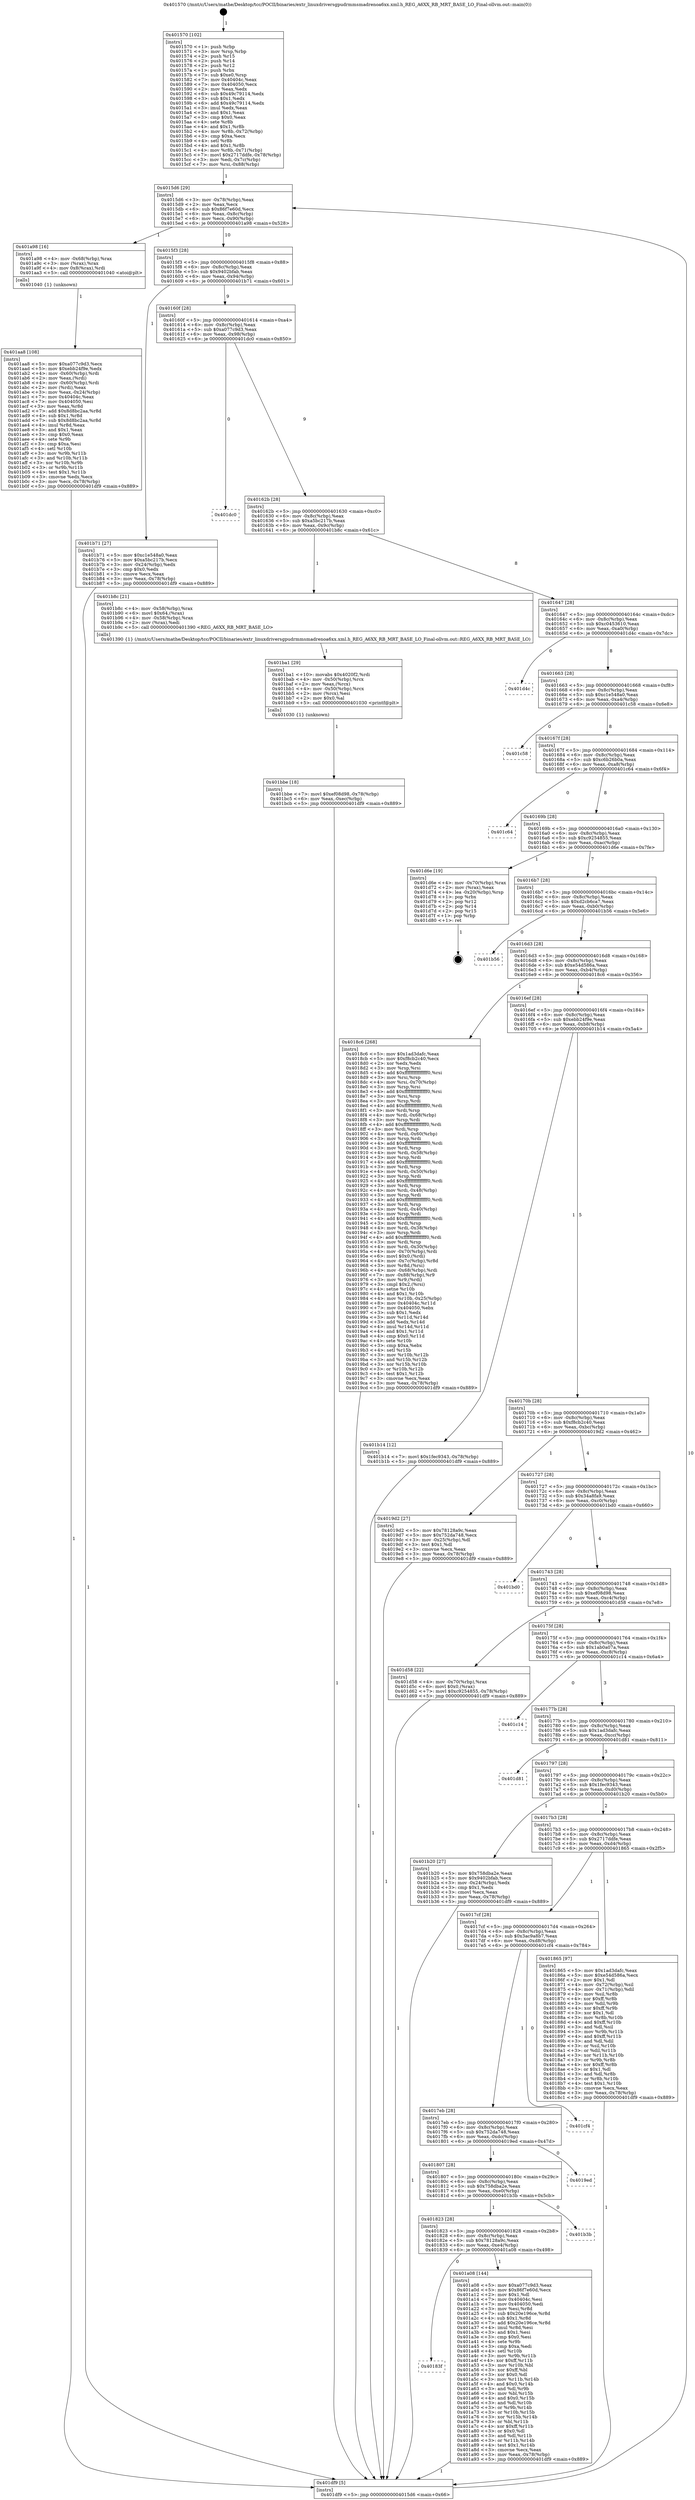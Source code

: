 digraph "0x401570" {
  label = "0x401570 (/mnt/c/Users/mathe/Desktop/tcc/POCII/binaries/extr_linuxdriversgpudrmmsmadrenoa6xx.xml.h_REG_A6XX_RB_MRT_BASE_LO_Final-ollvm.out::main(0))"
  labelloc = "t"
  node[shape=record]

  Entry [label="",width=0.3,height=0.3,shape=circle,fillcolor=black,style=filled]
  "0x4015d6" [label="{
     0x4015d6 [29]\l
     | [instrs]\l
     &nbsp;&nbsp;0x4015d6 \<+3\>: mov -0x78(%rbp),%eax\l
     &nbsp;&nbsp;0x4015d9 \<+2\>: mov %eax,%ecx\l
     &nbsp;&nbsp;0x4015db \<+6\>: sub $0x86f7e60d,%ecx\l
     &nbsp;&nbsp;0x4015e1 \<+6\>: mov %eax,-0x8c(%rbp)\l
     &nbsp;&nbsp;0x4015e7 \<+6\>: mov %ecx,-0x90(%rbp)\l
     &nbsp;&nbsp;0x4015ed \<+6\>: je 0000000000401a98 \<main+0x528\>\l
  }"]
  "0x401a98" [label="{
     0x401a98 [16]\l
     | [instrs]\l
     &nbsp;&nbsp;0x401a98 \<+4\>: mov -0x68(%rbp),%rax\l
     &nbsp;&nbsp;0x401a9c \<+3\>: mov (%rax),%rax\l
     &nbsp;&nbsp;0x401a9f \<+4\>: mov 0x8(%rax),%rdi\l
     &nbsp;&nbsp;0x401aa3 \<+5\>: call 0000000000401040 \<atoi@plt\>\l
     | [calls]\l
     &nbsp;&nbsp;0x401040 \{1\} (unknown)\l
  }"]
  "0x4015f3" [label="{
     0x4015f3 [28]\l
     | [instrs]\l
     &nbsp;&nbsp;0x4015f3 \<+5\>: jmp 00000000004015f8 \<main+0x88\>\l
     &nbsp;&nbsp;0x4015f8 \<+6\>: mov -0x8c(%rbp),%eax\l
     &nbsp;&nbsp;0x4015fe \<+5\>: sub $0x9402bfab,%eax\l
     &nbsp;&nbsp;0x401603 \<+6\>: mov %eax,-0x94(%rbp)\l
     &nbsp;&nbsp;0x401609 \<+6\>: je 0000000000401b71 \<main+0x601\>\l
  }"]
  Exit [label="",width=0.3,height=0.3,shape=circle,fillcolor=black,style=filled,peripheries=2]
  "0x401b71" [label="{
     0x401b71 [27]\l
     | [instrs]\l
     &nbsp;&nbsp;0x401b71 \<+5\>: mov $0xc1e548a0,%eax\l
     &nbsp;&nbsp;0x401b76 \<+5\>: mov $0xa5bc217b,%ecx\l
     &nbsp;&nbsp;0x401b7b \<+3\>: mov -0x24(%rbp),%edx\l
     &nbsp;&nbsp;0x401b7e \<+3\>: cmp $0x0,%edx\l
     &nbsp;&nbsp;0x401b81 \<+3\>: cmove %ecx,%eax\l
     &nbsp;&nbsp;0x401b84 \<+3\>: mov %eax,-0x78(%rbp)\l
     &nbsp;&nbsp;0x401b87 \<+5\>: jmp 0000000000401df9 \<main+0x889\>\l
  }"]
  "0x40160f" [label="{
     0x40160f [28]\l
     | [instrs]\l
     &nbsp;&nbsp;0x40160f \<+5\>: jmp 0000000000401614 \<main+0xa4\>\l
     &nbsp;&nbsp;0x401614 \<+6\>: mov -0x8c(%rbp),%eax\l
     &nbsp;&nbsp;0x40161a \<+5\>: sub $0xa077c9d3,%eax\l
     &nbsp;&nbsp;0x40161f \<+6\>: mov %eax,-0x98(%rbp)\l
     &nbsp;&nbsp;0x401625 \<+6\>: je 0000000000401dc0 \<main+0x850\>\l
  }"]
  "0x401bbe" [label="{
     0x401bbe [18]\l
     | [instrs]\l
     &nbsp;&nbsp;0x401bbe \<+7\>: movl $0xef08d98,-0x78(%rbp)\l
     &nbsp;&nbsp;0x401bc5 \<+6\>: mov %eax,-0xec(%rbp)\l
     &nbsp;&nbsp;0x401bcb \<+5\>: jmp 0000000000401df9 \<main+0x889\>\l
  }"]
  "0x401dc0" [label="{
     0x401dc0\l
  }", style=dashed]
  "0x40162b" [label="{
     0x40162b [28]\l
     | [instrs]\l
     &nbsp;&nbsp;0x40162b \<+5\>: jmp 0000000000401630 \<main+0xc0\>\l
     &nbsp;&nbsp;0x401630 \<+6\>: mov -0x8c(%rbp),%eax\l
     &nbsp;&nbsp;0x401636 \<+5\>: sub $0xa5bc217b,%eax\l
     &nbsp;&nbsp;0x40163b \<+6\>: mov %eax,-0x9c(%rbp)\l
     &nbsp;&nbsp;0x401641 \<+6\>: je 0000000000401b8c \<main+0x61c\>\l
  }"]
  "0x401ba1" [label="{
     0x401ba1 [29]\l
     | [instrs]\l
     &nbsp;&nbsp;0x401ba1 \<+10\>: movabs $0x4020f2,%rdi\l
     &nbsp;&nbsp;0x401bab \<+4\>: mov -0x50(%rbp),%rcx\l
     &nbsp;&nbsp;0x401baf \<+2\>: mov %eax,(%rcx)\l
     &nbsp;&nbsp;0x401bb1 \<+4\>: mov -0x50(%rbp),%rcx\l
     &nbsp;&nbsp;0x401bb5 \<+2\>: mov (%rcx),%esi\l
     &nbsp;&nbsp;0x401bb7 \<+2\>: mov $0x0,%al\l
     &nbsp;&nbsp;0x401bb9 \<+5\>: call 0000000000401030 \<printf@plt\>\l
     | [calls]\l
     &nbsp;&nbsp;0x401030 \{1\} (unknown)\l
  }"]
  "0x401b8c" [label="{
     0x401b8c [21]\l
     | [instrs]\l
     &nbsp;&nbsp;0x401b8c \<+4\>: mov -0x58(%rbp),%rax\l
     &nbsp;&nbsp;0x401b90 \<+6\>: movl $0x64,(%rax)\l
     &nbsp;&nbsp;0x401b96 \<+4\>: mov -0x58(%rbp),%rax\l
     &nbsp;&nbsp;0x401b9a \<+2\>: mov (%rax),%edi\l
     &nbsp;&nbsp;0x401b9c \<+5\>: call 0000000000401390 \<REG_A6XX_RB_MRT_BASE_LO\>\l
     | [calls]\l
     &nbsp;&nbsp;0x401390 \{1\} (/mnt/c/Users/mathe/Desktop/tcc/POCII/binaries/extr_linuxdriversgpudrmmsmadrenoa6xx.xml.h_REG_A6XX_RB_MRT_BASE_LO_Final-ollvm.out::REG_A6XX_RB_MRT_BASE_LO)\l
  }"]
  "0x401647" [label="{
     0x401647 [28]\l
     | [instrs]\l
     &nbsp;&nbsp;0x401647 \<+5\>: jmp 000000000040164c \<main+0xdc\>\l
     &nbsp;&nbsp;0x40164c \<+6\>: mov -0x8c(%rbp),%eax\l
     &nbsp;&nbsp;0x401652 \<+5\>: sub $0xc0453610,%eax\l
     &nbsp;&nbsp;0x401657 \<+6\>: mov %eax,-0xa0(%rbp)\l
     &nbsp;&nbsp;0x40165d \<+6\>: je 0000000000401d4c \<main+0x7dc\>\l
  }"]
  "0x401aa8" [label="{
     0x401aa8 [108]\l
     | [instrs]\l
     &nbsp;&nbsp;0x401aa8 \<+5\>: mov $0xa077c9d3,%ecx\l
     &nbsp;&nbsp;0x401aad \<+5\>: mov $0xebb24f9e,%edx\l
     &nbsp;&nbsp;0x401ab2 \<+4\>: mov -0x60(%rbp),%rdi\l
     &nbsp;&nbsp;0x401ab6 \<+2\>: mov %eax,(%rdi)\l
     &nbsp;&nbsp;0x401ab8 \<+4\>: mov -0x60(%rbp),%rdi\l
     &nbsp;&nbsp;0x401abc \<+2\>: mov (%rdi),%eax\l
     &nbsp;&nbsp;0x401abe \<+3\>: mov %eax,-0x24(%rbp)\l
     &nbsp;&nbsp;0x401ac1 \<+7\>: mov 0x40404c,%eax\l
     &nbsp;&nbsp;0x401ac8 \<+7\>: mov 0x404050,%esi\l
     &nbsp;&nbsp;0x401acf \<+3\>: mov %eax,%r8d\l
     &nbsp;&nbsp;0x401ad2 \<+7\>: add $0x8d8bc2aa,%r8d\l
     &nbsp;&nbsp;0x401ad9 \<+4\>: sub $0x1,%r8d\l
     &nbsp;&nbsp;0x401add \<+7\>: sub $0x8d8bc2aa,%r8d\l
     &nbsp;&nbsp;0x401ae4 \<+4\>: imul %r8d,%eax\l
     &nbsp;&nbsp;0x401ae8 \<+3\>: and $0x1,%eax\l
     &nbsp;&nbsp;0x401aeb \<+3\>: cmp $0x0,%eax\l
     &nbsp;&nbsp;0x401aee \<+4\>: sete %r9b\l
     &nbsp;&nbsp;0x401af2 \<+3\>: cmp $0xa,%esi\l
     &nbsp;&nbsp;0x401af5 \<+4\>: setl %r10b\l
     &nbsp;&nbsp;0x401af9 \<+3\>: mov %r9b,%r11b\l
     &nbsp;&nbsp;0x401afc \<+3\>: and %r10b,%r11b\l
     &nbsp;&nbsp;0x401aff \<+3\>: xor %r10b,%r9b\l
     &nbsp;&nbsp;0x401b02 \<+3\>: or %r9b,%r11b\l
     &nbsp;&nbsp;0x401b05 \<+4\>: test $0x1,%r11b\l
     &nbsp;&nbsp;0x401b09 \<+3\>: cmovne %edx,%ecx\l
     &nbsp;&nbsp;0x401b0c \<+3\>: mov %ecx,-0x78(%rbp)\l
     &nbsp;&nbsp;0x401b0f \<+5\>: jmp 0000000000401df9 \<main+0x889\>\l
  }"]
  "0x401d4c" [label="{
     0x401d4c\l
  }", style=dashed]
  "0x401663" [label="{
     0x401663 [28]\l
     | [instrs]\l
     &nbsp;&nbsp;0x401663 \<+5\>: jmp 0000000000401668 \<main+0xf8\>\l
     &nbsp;&nbsp;0x401668 \<+6\>: mov -0x8c(%rbp),%eax\l
     &nbsp;&nbsp;0x40166e \<+5\>: sub $0xc1e548a0,%eax\l
     &nbsp;&nbsp;0x401673 \<+6\>: mov %eax,-0xa4(%rbp)\l
     &nbsp;&nbsp;0x401679 \<+6\>: je 0000000000401c58 \<main+0x6e8\>\l
  }"]
  "0x40183f" [label="{
     0x40183f\l
  }", style=dashed]
  "0x401c58" [label="{
     0x401c58\l
  }", style=dashed]
  "0x40167f" [label="{
     0x40167f [28]\l
     | [instrs]\l
     &nbsp;&nbsp;0x40167f \<+5\>: jmp 0000000000401684 \<main+0x114\>\l
     &nbsp;&nbsp;0x401684 \<+6\>: mov -0x8c(%rbp),%eax\l
     &nbsp;&nbsp;0x40168a \<+5\>: sub $0xc6b26b0a,%eax\l
     &nbsp;&nbsp;0x40168f \<+6\>: mov %eax,-0xa8(%rbp)\l
     &nbsp;&nbsp;0x401695 \<+6\>: je 0000000000401c64 \<main+0x6f4\>\l
  }"]
  "0x401a08" [label="{
     0x401a08 [144]\l
     | [instrs]\l
     &nbsp;&nbsp;0x401a08 \<+5\>: mov $0xa077c9d3,%eax\l
     &nbsp;&nbsp;0x401a0d \<+5\>: mov $0x86f7e60d,%ecx\l
     &nbsp;&nbsp;0x401a12 \<+2\>: mov $0x1,%dl\l
     &nbsp;&nbsp;0x401a14 \<+7\>: mov 0x40404c,%esi\l
     &nbsp;&nbsp;0x401a1b \<+7\>: mov 0x404050,%edi\l
     &nbsp;&nbsp;0x401a22 \<+3\>: mov %esi,%r8d\l
     &nbsp;&nbsp;0x401a25 \<+7\>: sub $0x20e196ce,%r8d\l
     &nbsp;&nbsp;0x401a2c \<+4\>: sub $0x1,%r8d\l
     &nbsp;&nbsp;0x401a30 \<+7\>: add $0x20e196ce,%r8d\l
     &nbsp;&nbsp;0x401a37 \<+4\>: imul %r8d,%esi\l
     &nbsp;&nbsp;0x401a3b \<+3\>: and $0x1,%esi\l
     &nbsp;&nbsp;0x401a3e \<+3\>: cmp $0x0,%esi\l
     &nbsp;&nbsp;0x401a41 \<+4\>: sete %r9b\l
     &nbsp;&nbsp;0x401a45 \<+3\>: cmp $0xa,%edi\l
     &nbsp;&nbsp;0x401a48 \<+4\>: setl %r10b\l
     &nbsp;&nbsp;0x401a4c \<+3\>: mov %r9b,%r11b\l
     &nbsp;&nbsp;0x401a4f \<+4\>: xor $0xff,%r11b\l
     &nbsp;&nbsp;0x401a53 \<+3\>: mov %r10b,%bl\l
     &nbsp;&nbsp;0x401a56 \<+3\>: xor $0xff,%bl\l
     &nbsp;&nbsp;0x401a59 \<+3\>: xor $0x0,%dl\l
     &nbsp;&nbsp;0x401a5c \<+3\>: mov %r11b,%r14b\l
     &nbsp;&nbsp;0x401a5f \<+4\>: and $0x0,%r14b\l
     &nbsp;&nbsp;0x401a63 \<+3\>: and %dl,%r9b\l
     &nbsp;&nbsp;0x401a66 \<+3\>: mov %bl,%r15b\l
     &nbsp;&nbsp;0x401a69 \<+4\>: and $0x0,%r15b\l
     &nbsp;&nbsp;0x401a6d \<+3\>: and %dl,%r10b\l
     &nbsp;&nbsp;0x401a70 \<+3\>: or %r9b,%r14b\l
     &nbsp;&nbsp;0x401a73 \<+3\>: or %r10b,%r15b\l
     &nbsp;&nbsp;0x401a76 \<+3\>: xor %r15b,%r14b\l
     &nbsp;&nbsp;0x401a79 \<+3\>: or %bl,%r11b\l
     &nbsp;&nbsp;0x401a7c \<+4\>: xor $0xff,%r11b\l
     &nbsp;&nbsp;0x401a80 \<+3\>: or $0x0,%dl\l
     &nbsp;&nbsp;0x401a83 \<+3\>: and %dl,%r11b\l
     &nbsp;&nbsp;0x401a86 \<+3\>: or %r11b,%r14b\l
     &nbsp;&nbsp;0x401a89 \<+4\>: test $0x1,%r14b\l
     &nbsp;&nbsp;0x401a8d \<+3\>: cmovne %ecx,%eax\l
     &nbsp;&nbsp;0x401a90 \<+3\>: mov %eax,-0x78(%rbp)\l
     &nbsp;&nbsp;0x401a93 \<+5\>: jmp 0000000000401df9 \<main+0x889\>\l
  }"]
  "0x401c64" [label="{
     0x401c64\l
  }", style=dashed]
  "0x40169b" [label="{
     0x40169b [28]\l
     | [instrs]\l
     &nbsp;&nbsp;0x40169b \<+5\>: jmp 00000000004016a0 \<main+0x130\>\l
     &nbsp;&nbsp;0x4016a0 \<+6\>: mov -0x8c(%rbp),%eax\l
     &nbsp;&nbsp;0x4016a6 \<+5\>: sub $0xc9254855,%eax\l
     &nbsp;&nbsp;0x4016ab \<+6\>: mov %eax,-0xac(%rbp)\l
     &nbsp;&nbsp;0x4016b1 \<+6\>: je 0000000000401d6e \<main+0x7fe\>\l
  }"]
  "0x401823" [label="{
     0x401823 [28]\l
     | [instrs]\l
     &nbsp;&nbsp;0x401823 \<+5\>: jmp 0000000000401828 \<main+0x2b8\>\l
     &nbsp;&nbsp;0x401828 \<+6\>: mov -0x8c(%rbp),%eax\l
     &nbsp;&nbsp;0x40182e \<+5\>: sub $0x78128a9c,%eax\l
     &nbsp;&nbsp;0x401833 \<+6\>: mov %eax,-0xe4(%rbp)\l
     &nbsp;&nbsp;0x401839 \<+6\>: je 0000000000401a08 \<main+0x498\>\l
  }"]
  "0x401d6e" [label="{
     0x401d6e [19]\l
     | [instrs]\l
     &nbsp;&nbsp;0x401d6e \<+4\>: mov -0x70(%rbp),%rax\l
     &nbsp;&nbsp;0x401d72 \<+2\>: mov (%rax),%eax\l
     &nbsp;&nbsp;0x401d74 \<+4\>: lea -0x20(%rbp),%rsp\l
     &nbsp;&nbsp;0x401d78 \<+1\>: pop %rbx\l
     &nbsp;&nbsp;0x401d79 \<+2\>: pop %r12\l
     &nbsp;&nbsp;0x401d7b \<+2\>: pop %r14\l
     &nbsp;&nbsp;0x401d7d \<+2\>: pop %r15\l
     &nbsp;&nbsp;0x401d7f \<+1\>: pop %rbp\l
     &nbsp;&nbsp;0x401d80 \<+1\>: ret\l
  }"]
  "0x4016b7" [label="{
     0x4016b7 [28]\l
     | [instrs]\l
     &nbsp;&nbsp;0x4016b7 \<+5\>: jmp 00000000004016bc \<main+0x14c\>\l
     &nbsp;&nbsp;0x4016bc \<+6\>: mov -0x8c(%rbp),%eax\l
     &nbsp;&nbsp;0x4016c2 \<+5\>: sub $0xd2cb6ca7,%eax\l
     &nbsp;&nbsp;0x4016c7 \<+6\>: mov %eax,-0xb0(%rbp)\l
     &nbsp;&nbsp;0x4016cd \<+6\>: je 0000000000401b56 \<main+0x5e6\>\l
  }"]
  "0x401b3b" [label="{
     0x401b3b\l
  }", style=dashed]
  "0x401b56" [label="{
     0x401b56\l
  }", style=dashed]
  "0x4016d3" [label="{
     0x4016d3 [28]\l
     | [instrs]\l
     &nbsp;&nbsp;0x4016d3 \<+5\>: jmp 00000000004016d8 \<main+0x168\>\l
     &nbsp;&nbsp;0x4016d8 \<+6\>: mov -0x8c(%rbp),%eax\l
     &nbsp;&nbsp;0x4016de \<+5\>: sub $0xe54d586a,%eax\l
     &nbsp;&nbsp;0x4016e3 \<+6\>: mov %eax,-0xb4(%rbp)\l
     &nbsp;&nbsp;0x4016e9 \<+6\>: je 00000000004018c6 \<main+0x356\>\l
  }"]
  "0x401807" [label="{
     0x401807 [28]\l
     | [instrs]\l
     &nbsp;&nbsp;0x401807 \<+5\>: jmp 000000000040180c \<main+0x29c\>\l
     &nbsp;&nbsp;0x40180c \<+6\>: mov -0x8c(%rbp),%eax\l
     &nbsp;&nbsp;0x401812 \<+5\>: sub $0x758dba2e,%eax\l
     &nbsp;&nbsp;0x401817 \<+6\>: mov %eax,-0xe0(%rbp)\l
     &nbsp;&nbsp;0x40181d \<+6\>: je 0000000000401b3b \<main+0x5cb\>\l
  }"]
  "0x4018c6" [label="{
     0x4018c6 [268]\l
     | [instrs]\l
     &nbsp;&nbsp;0x4018c6 \<+5\>: mov $0x1ad3dafc,%eax\l
     &nbsp;&nbsp;0x4018cb \<+5\>: mov $0xf8cb2c40,%ecx\l
     &nbsp;&nbsp;0x4018d0 \<+2\>: xor %edx,%edx\l
     &nbsp;&nbsp;0x4018d2 \<+3\>: mov %rsp,%rsi\l
     &nbsp;&nbsp;0x4018d5 \<+4\>: add $0xfffffffffffffff0,%rsi\l
     &nbsp;&nbsp;0x4018d9 \<+3\>: mov %rsi,%rsp\l
     &nbsp;&nbsp;0x4018dc \<+4\>: mov %rsi,-0x70(%rbp)\l
     &nbsp;&nbsp;0x4018e0 \<+3\>: mov %rsp,%rsi\l
     &nbsp;&nbsp;0x4018e3 \<+4\>: add $0xfffffffffffffff0,%rsi\l
     &nbsp;&nbsp;0x4018e7 \<+3\>: mov %rsi,%rsp\l
     &nbsp;&nbsp;0x4018ea \<+3\>: mov %rsp,%rdi\l
     &nbsp;&nbsp;0x4018ed \<+4\>: add $0xfffffffffffffff0,%rdi\l
     &nbsp;&nbsp;0x4018f1 \<+3\>: mov %rdi,%rsp\l
     &nbsp;&nbsp;0x4018f4 \<+4\>: mov %rdi,-0x68(%rbp)\l
     &nbsp;&nbsp;0x4018f8 \<+3\>: mov %rsp,%rdi\l
     &nbsp;&nbsp;0x4018fb \<+4\>: add $0xfffffffffffffff0,%rdi\l
     &nbsp;&nbsp;0x4018ff \<+3\>: mov %rdi,%rsp\l
     &nbsp;&nbsp;0x401902 \<+4\>: mov %rdi,-0x60(%rbp)\l
     &nbsp;&nbsp;0x401906 \<+3\>: mov %rsp,%rdi\l
     &nbsp;&nbsp;0x401909 \<+4\>: add $0xfffffffffffffff0,%rdi\l
     &nbsp;&nbsp;0x40190d \<+3\>: mov %rdi,%rsp\l
     &nbsp;&nbsp;0x401910 \<+4\>: mov %rdi,-0x58(%rbp)\l
     &nbsp;&nbsp;0x401914 \<+3\>: mov %rsp,%rdi\l
     &nbsp;&nbsp;0x401917 \<+4\>: add $0xfffffffffffffff0,%rdi\l
     &nbsp;&nbsp;0x40191b \<+3\>: mov %rdi,%rsp\l
     &nbsp;&nbsp;0x40191e \<+4\>: mov %rdi,-0x50(%rbp)\l
     &nbsp;&nbsp;0x401922 \<+3\>: mov %rsp,%rdi\l
     &nbsp;&nbsp;0x401925 \<+4\>: add $0xfffffffffffffff0,%rdi\l
     &nbsp;&nbsp;0x401929 \<+3\>: mov %rdi,%rsp\l
     &nbsp;&nbsp;0x40192c \<+4\>: mov %rdi,-0x48(%rbp)\l
     &nbsp;&nbsp;0x401930 \<+3\>: mov %rsp,%rdi\l
     &nbsp;&nbsp;0x401933 \<+4\>: add $0xfffffffffffffff0,%rdi\l
     &nbsp;&nbsp;0x401937 \<+3\>: mov %rdi,%rsp\l
     &nbsp;&nbsp;0x40193a \<+4\>: mov %rdi,-0x40(%rbp)\l
     &nbsp;&nbsp;0x40193e \<+3\>: mov %rsp,%rdi\l
     &nbsp;&nbsp;0x401941 \<+4\>: add $0xfffffffffffffff0,%rdi\l
     &nbsp;&nbsp;0x401945 \<+3\>: mov %rdi,%rsp\l
     &nbsp;&nbsp;0x401948 \<+4\>: mov %rdi,-0x38(%rbp)\l
     &nbsp;&nbsp;0x40194c \<+3\>: mov %rsp,%rdi\l
     &nbsp;&nbsp;0x40194f \<+4\>: add $0xfffffffffffffff0,%rdi\l
     &nbsp;&nbsp;0x401953 \<+3\>: mov %rdi,%rsp\l
     &nbsp;&nbsp;0x401956 \<+4\>: mov %rdi,-0x30(%rbp)\l
     &nbsp;&nbsp;0x40195a \<+4\>: mov -0x70(%rbp),%rdi\l
     &nbsp;&nbsp;0x40195e \<+6\>: movl $0x0,(%rdi)\l
     &nbsp;&nbsp;0x401964 \<+4\>: mov -0x7c(%rbp),%r8d\l
     &nbsp;&nbsp;0x401968 \<+3\>: mov %r8d,(%rsi)\l
     &nbsp;&nbsp;0x40196b \<+4\>: mov -0x68(%rbp),%rdi\l
     &nbsp;&nbsp;0x40196f \<+7\>: mov -0x88(%rbp),%r9\l
     &nbsp;&nbsp;0x401976 \<+3\>: mov %r9,(%rdi)\l
     &nbsp;&nbsp;0x401979 \<+3\>: cmpl $0x2,(%rsi)\l
     &nbsp;&nbsp;0x40197c \<+4\>: setne %r10b\l
     &nbsp;&nbsp;0x401980 \<+4\>: and $0x1,%r10b\l
     &nbsp;&nbsp;0x401984 \<+4\>: mov %r10b,-0x25(%rbp)\l
     &nbsp;&nbsp;0x401988 \<+8\>: mov 0x40404c,%r11d\l
     &nbsp;&nbsp;0x401990 \<+7\>: mov 0x404050,%ebx\l
     &nbsp;&nbsp;0x401997 \<+3\>: sub $0x1,%edx\l
     &nbsp;&nbsp;0x40199a \<+3\>: mov %r11d,%r14d\l
     &nbsp;&nbsp;0x40199d \<+3\>: add %edx,%r14d\l
     &nbsp;&nbsp;0x4019a0 \<+4\>: imul %r14d,%r11d\l
     &nbsp;&nbsp;0x4019a4 \<+4\>: and $0x1,%r11d\l
     &nbsp;&nbsp;0x4019a8 \<+4\>: cmp $0x0,%r11d\l
     &nbsp;&nbsp;0x4019ac \<+4\>: sete %r10b\l
     &nbsp;&nbsp;0x4019b0 \<+3\>: cmp $0xa,%ebx\l
     &nbsp;&nbsp;0x4019b3 \<+4\>: setl %r15b\l
     &nbsp;&nbsp;0x4019b7 \<+3\>: mov %r10b,%r12b\l
     &nbsp;&nbsp;0x4019ba \<+3\>: and %r15b,%r12b\l
     &nbsp;&nbsp;0x4019bd \<+3\>: xor %r15b,%r10b\l
     &nbsp;&nbsp;0x4019c0 \<+3\>: or %r10b,%r12b\l
     &nbsp;&nbsp;0x4019c3 \<+4\>: test $0x1,%r12b\l
     &nbsp;&nbsp;0x4019c7 \<+3\>: cmovne %ecx,%eax\l
     &nbsp;&nbsp;0x4019ca \<+3\>: mov %eax,-0x78(%rbp)\l
     &nbsp;&nbsp;0x4019cd \<+5\>: jmp 0000000000401df9 \<main+0x889\>\l
  }"]
  "0x4016ef" [label="{
     0x4016ef [28]\l
     | [instrs]\l
     &nbsp;&nbsp;0x4016ef \<+5\>: jmp 00000000004016f4 \<main+0x184\>\l
     &nbsp;&nbsp;0x4016f4 \<+6\>: mov -0x8c(%rbp),%eax\l
     &nbsp;&nbsp;0x4016fa \<+5\>: sub $0xebb24f9e,%eax\l
     &nbsp;&nbsp;0x4016ff \<+6\>: mov %eax,-0xb8(%rbp)\l
     &nbsp;&nbsp;0x401705 \<+6\>: je 0000000000401b14 \<main+0x5a4\>\l
  }"]
  "0x4019ed" [label="{
     0x4019ed\l
  }", style=dashed]
  "0x401b14" [label="{
     0x401b14 [12]\l
     | [instrs]\l
     &nbsp;&nbsp;0x401b14 \<+7\>: movl $0x1fec9343,-0x78(%rbp)\l
     &nbsp;&nbsp;0x401b1b \<+5\>: jmp 0000000000401df9 \<main+0x889\>\l
  }"]
  "0x40170b" [label="{
     0x40170b [28]\l
     | [instrs]\l
     &nbsp;&nbsp;0x40170b \<+5\>: jmp 0000000000401710 \<main+0x1a0\>\l
     &nbsp;&nbsp;0x401710 \<+6\>: mov -0x8c(%rbp),%eax\l
     &nbsp;&nbsp;0x401716 \<+5\>: sub $0xf8cb2c40,%eax\l
     &nbsp;&nbsp;0x40171b \<+6\>: mov %eax,-0xbc(%rbp)\l
     &nbsp;&nbsp;0x401721 \<+6\>: je 00000000004019d2 \<main+0x462\>\l
  }"]
  "0x4017eb" [label="{
     0x4017eb [28]\l
     | [instrs]\l
     &nbsp;&nbsp;0x4017eb \<+5\>: jmp 00000000004017f0 \<main+0x280\>\l
     &nbsp;&nbsp;0x4017f0 \<+6\>: mov -0x8c(%rbp),%eax\l
     &nbsp;&nbsp;0x4017f6 \<+5\>: sub $0x752da748,%eax\l
     &nbsp;&nbsp;0x4017fb \<+6\>: mov %eax,-0xdc(%rbp)\l
     &nbsp;&nbsp;0x401801 \<+6\>: je 00000000004019ed \<main+0x47d\>\l
  }"]
  "0x4019d2" [label="{
     0x4019d2 [27]\l
     | [instrs]\l
     &nbsp;&nbsp;0x4019d2 \<+5\>: mov $0x78128a9c,%eax\l
     &nbsp;&nbsp;0x4019d7 \<+5\>: mov $0x752da748,%ecx\l
     &nbsp;&nbsp;0x4019dc \<+3\>: mov -0x25(%rbp),%dl\l
     &nbsp;&nbsp;0x4019df \<+3\>: test $0x1,%dl\l
     &nbsp;&nbsp;0x4019e2 \<+3\>: cmovne %ecx,%eax\l
     &nbsp;&nbsp;0x4019e5 \<+3\>: mov %eax,-0x78(%rbp)\l
     &nbsp;&nbsp;0x4019e8 \<+5\>: jmp 0000000000401df9 \<main+0x889\>\l
  }"]
  "0x401727" [label="{
     0x401727 [28]\l
     | [instrs]\l
     &nbsp;&nbsp;0x401727 \<+5\>: jmp 000000000040172c \<main+0x1bc\>\l
     &nbsp;&nbsp;0x40172c \<+6\>: mov -0x8c(%rbp),%eax\l
     &nbsp;&nbsp;0x401732 \<+5\>: sub $0x34a8fa9,%eax\l
     &nbsp;&nbsp;0x401737 \<+6\>: mov %eax,-0xc0(%rbp)\l
     &nbsp;&nbsp;0x40173d \<+6\>: je 0000000000401bd0 \<main+0x660\>\l
  }"]
  "0x401cf4" [label="{
     0x401cf4\l
  }", style=dashed]
  "0x401bd0" [label="{
     0x401bd0\l
  }", style=dashed]
  "0x401743" [label="{
     0x401743 [28]\l
     | [instrs]\l
     &nbsp;&nbsp;0x401743 \<+5\>: jmp 0000000000401748 \<main+0x1d8\>\l
     &nbsp;&nbsp;0x401748 \<+6\>: mov -0x8c(%rbp),%eax\l
     &nbsp;&nbsp;0x40174e \<+5\>: sub $0xef08d98,%eax\l
     &nbsp;&nbsp;0x401753 \<+6\>: mov %eax,-0xc4(%rbp)\l
     &nbsp;&nbsp;0x401759 \<+6\>: je 0000000000401d58 \<main+0x7e8\>\l
  }"]
  "0x401570" [label="{
     0x401570 [102]\l
     | [instrs]\l
     &nbsp;&nbsp;0x401570 \<+1\>: push %rbp\l
     &nbsp;&nbsp;0x401571 \<+3\>: mov %rsp,%rbp\l
     &nbsp;&nbsp;0x401574 \<+2\>: push %r15\l
     &nbsp;&nbsp;0x401576 \<+2\>: push %r14\l
     &nbsp;&nbsp;0x401578 \<+2\>: push %r12\l
     &nbsp;&nbsp;0x40157a \<+1\>: push %rbx\l
     &nbsp;&nbsp;0x40157b \<+7\>: sub $0xe0,%rsp\l
     &nbsp;&nbsp;0x401582 \<+7\>: mov 0x40404c,%eax\l
     &nbsp;&nbsp;0x401589 \<+7\>: mov 0x404050,%ecx\l
     &nbsp;&nbsp;0x401590 \<+2\>: mov %eax,%edx\l
     &nbsp;&nbsp;0x401592 \<+6\>: sub $0x49c79114,%edx\l
     &nbsp;&nbsp;0x401598 \<+3\>: sub $0x1,%edx\l
     &nbsp;&nbsp;0x40159b \<+6\>: add $0x49c79114,%edx\l
     &nbsp;&nbsp;0x4015a1 \<+3\>: imul %edx,%eax\l
     &nbsp;&nbsp;0x4015a4 \<+3\>: and $0x1,%eax\l
     &nbsp;&nbsp;0x4015a7 \<+3\>: cmp $0x0,%eax\l
     &nbsp;&nbsp;0x4015aa \<+4\>: sete %r8b\l
     &nbsp;&nbsp;0x4015ae \<+4\>: and $0x1,%r8b\l
     &nbsp;&nbsp;0x4015b2 \<+4\>: mov %r8b,-0x72(%rbp)\l
     &nbsp;&nbsp;0x4015b6 \<+3\>: cmp $0xa,%ecx\l
     &nbsp;&nbsp;0x4015b9 \<+4\>: setl %r8b\l
     &nbsp;&nbsp;0x4015bd \<+4\>: and $0x1,%r8b\l
     &nbsp;&nbsp;0x4015c1 \<+4\>: mov %r8b,-0x71(%rbp)\l
     &nbsp;&nbsp;0x4015c5 \<+7\>: movl $0x2717ddfe,-0x78(%rbp)\l
     &nbsp;&nbsp;0x4015cc \<+3\>: mov %edi,-0x7c(%rbp)\l
     &nbsp;&nbsp;0x4015cf \<+7\>: mov %rsi,-0x88(%rbp)\l
  }"]
  "0x401d58" [label="{
     0x401d58 [22]\l
     | [instrs]\l
     &nbsp;&nbsp;0x401d58 \<+4\>: mov -0x70(%rbp),%rax\l
     &nbsp;&nbsp;0x401d5c \<+6\>: movl $0x0,(%rax)\l
     &nbsp;&nbsp;0x401d62 \<+7\>: movl $0xc9254855,-0x78(%rbp)\l
     &nbsp;&nbsp;0x401d69 \<+5\>: jmp 0000000000401df9 \<main+0x889\>\l
  }"]
  "0x40175f" [label="{
     0x40175f [28]\l
     | [instrs]\l
     &nbsp;&nbsp;0x40175f \<+5\>: jmp 0000000000401764 \<main+0x1f4\>\l
     &nbsp;&nbsp;0x401764 \<+6\>: mov -0x8c(%rbp),%eax\l
     &nbsp;&nbsp;0x40176a \<+5\>: sub $0x1ab0a07a,%eax\l
     &nbsp;&nbsp;0x40176f \<+6\>: mov %eax,-0xc8(%rbp)\l
     &nbsp;&nbsp;0x401775 \<+6\>: je 0000000000401c14 \<main+0x6a4\>\l
  }"]
  "0x401df9" [label="{
     0x401df9 [5]\l
     | [instrs]\l
     &nbsp;&nbsp;0x401df9 \<+5\>: jmp 00000000004015d6 \<main+0x66\>\l
  }"]
  "0x401c14" [label="{
     0x401c14\l
  }", style=dashed]
  "0x40177b" [label="{
     0x40177b [28]\l
     | [instrs]\l
     &nbsp;&nbsp;0x40177b \<+5\>: jmp 0000000000401780 \<main+0x210\>\l
     &nbsp;&nbsp;0x401780 \<+6\>: mov -0x8c(%rbp),%eax\l
     &nbsp;&nbsp;0x401786 \<+5\>: sub $0x1ad3dafc,%eax\l
     &nbsp;&nbsp;0x40178b \<+6\>: mov %eax,-0xcc(%rbp)\l
     &nbsp;&nbsp;0x401791 \<+6\>: je 0000000000401d81 \<main+0x811\>\l
  }"]
  "0x4017cf" [label="{
     0x4017cf [28]\l
     | [instrs]\l
     &nbsp;&nbsp;0x4017cf \<+5\>: jmp 00000000004017d4 \<main+0x264\>\l
     &nbsp;&nbsp;0x4017d4 \<+6\>: mov -0x8c(%rbp),%eax\l
     &nbsp;&nbsp;0x4017da \<+5\>: sub $0x3ac9a8b7,%eax\l
     &nbsp;&nbsp;0x4017df \<+6\>: mov %eax,-0xd8(%rbp)\l
     &nbsp;&nbsp;0x4017e5 \<+6\>: je 0000000000401cf4 \<main+0x784\>\l
  }"]
  "0x401d81" [label="{
     0x401d81\l
  }", style=dashed]
  "0x401797" [label="{
     0x401797 [28]\l
     | [instrs]\l
     &nbsp;&nbsp;0x401797 \<+5\>: jmp 000000000040179c \<main+0x22c\>\l
     &nbsp;&nbsp;0x40179c \<+6\>: mov -0x8c(%rbp),%eax\l
     &nbsp;&nbsp;0x4017a2 \<+5\>: sub $0x1fec9343,%eax\l
     &nbsp;&nbsp;0x4017a7 \<+6\>: mov %eax,-0xd0(%rbp)\l
     &nbsp;&nbsp;0x4017ad \<+6\>: je 0000000000401b20 \<main+0x5b0\>\l
  }"]
  "0x401865" [label="{
     0x401865 [97]\l
     | [instrs]\l
     &nbsp;&nbsp;0x401865 \<+5\>: mov $0x1ad3dafc,%eax\l
     &nbsp;&nbsp;0x40186a \<+5\>: mov $0xe54d586a,%ecx\l
     &nbsp;&nbsp;0x40186f \<+2\>: mov $0x1,%dl\l
     &nbsp;&nbsp;0x401871 \<+4\>: mov -0x72(%rbp),%sil\l
     &nbsp;&nbsp;0x401875 \<+4\>: mov -0x71(%rbp),%dil\l
     &nbsp;&nbsp;0x401879 \<+3\>: mov %sil,%r8b\l
     &nbsp;&nbsp;0x40187c \<+4\>: xor $0xff,%r8b\l
     &nbsp;&nbsp;0x401880 \<+3\>: mov %dil,%r9b\l
     &nbsp;&nbsp;0x401883 \<+4\>: xor $0xff,%r9b\l
     &nbsp;&nbsp;0x401887 \<+3\>: xor $0x1,%dl\l
     &nbsp;&nbsp;0x40188a \<+3\>: mov %r8b,%r10b\l
     &nbsp;&nbsp;0x40188d \<+4\>: and $0xff,%r10b\l
     &nbsp;&nbsp;0x401891 \<+3\>: and %dl,%sil\l
     &nbsp;&nbsp;0x401894 \<+3\>: mov %r9b,%r11b\l
     &nbsp;&nbsp;0x401897 \<+4\>: and $0xff,%r11b\l
     &nbsp;&nbsp;0x40189b \<+3\>: and %dl,%dil\l
     &nbsp;&nbsp;0x40189e \<+3\>: or %sil,%r10b\l
     &nbsp;&nbsp;0x4018a1 \<+3\>: or %dil,%r11b\l
     &nbsp;&nbsp;0x4018a4 \<+3\>: xor %r11b,%r10b\l
     &nbsp;&nbsp;0x4018a7 \<+3\>: or %r9b,%r8b\l
     &nbsp;&nbsp;0x4018aa \<+4\>: xor $0xff,%r8b\l
     &nbsp;&nbsp;0x4018ae \<+3\>: or $0x1,%dl\l
     &nbsp;&nbsp;0x4018b1 \<+3\>: and %dl,%r8b\l
     &nbsp;&nbsp;0x4018b4 \<+3\>: or %r8b,%r10b\l
     &nbsp;&nbsp;0x4018b7 \<+4\>: test $0x1,%r10b\l
     &nbsp;&nbsp;0x4018bb \<+3\>: cmovne %ecx,%eax\l
     &nbsp;&nbsp;0x4018be \<+3\>: mov %eax,-0x78(%rbp)\l
     &nbsp;&nbsp;0x4018c1 \<+5\>: jmp 0000000000401df9 \<main+0x889\>\l
  }"]
  "0x401b20" [label="{
     0x401b20 [27]\l
     | [instrs]\l
     &nbsp;&nbsp;0x401b20 \<+5\>: mov $0x758dba2e,%eax\l
     &nbsp;&nbsp;0x401b25 \<+5\>: mov $0x9402bfab,%ecx\l
     &nbsp;&nbsp;0x401b2a \<+3\>: mov -0x24(%rbp),%edx\l
     &nbsp;&nbsp;0x401b2d \<+3\>: cmp $0x1,%edx\l
     &nbsp;&nbsp;0x401b30 \<+3\>: cmovl %ecx,%eax\l
     &nbsp;&nbsp;0x401b33 \<+3\>: mov %eax,-0x78(%rbp)\l
     &nbsp;&nbsp;0x401b36 \<+5\>: jmp 0000000000401df9 \<main+0x889\>\l
  }"]
  "0x4017b3" [label="{
     0x4017b3 [28]\l
     | [instrs]\l
     &nbsp;&nbsp;0x4017b3 \<+5\>: jmp 00000000004017b8 \<main+0x248\>\l
     &nbsp;&nbsp;0x4017b8 \<+6\>: mov -0x8c(%rbp),%eax\l
     &nbsp;&nbsp;0x4017be \<+5\>: sub $0x2717ddfe,%eax\l
     &nbsp;&nbsp;0x4017c3 \<+6\>: mov %eax,-0xd4(%rbp)\l
     &nbsp;&nbsp;0x4017c9 \<+6\>: je 0000000000401865 \<main+0x2f5\>\l
  }"]
  Entry -> "0x401570" [label=" 1"]
  "0x4015d6" -> "0x401a98" [label=" 1"]
  "0x4015d6" -> "0x4015f3" [label=" 10"]
  "0x401d6e" -> Exit [label=" 1"]
  "0x4015f3" -> "0x401b71" [label=" 1"]
  "0x4015f3" -> "0x40160f" [label=" 9"]
  "0x401d58" -> "0x401df9" [label=" 1"]
  "0x40160f" -> "0x401dc0" [label=" 0"]
  "0x40160f" -> "0x40162b" [label=" 9"]
  "0x401bbe" -> "0x401df9" [label=" 1"]
  "0x40162b" -> "0x401b8c" [label=" 1"]
  "0x40162b" -> "0x401647" [label=" 8"]
  "0x401ba1" -> "0x401bbe" [label=" 1"]
  "0x401647" -> "0x401d4c" [label=" 0"]
  "0x401647" -> "0x401663" [label=" 8"]
  "0x401b8c" -> "0x401ba1" [label=" 1"]
  "0x401663" -> "0x401c58" [label=" 0"]
  "0x401663" -> "0x40167f" [label=" 8"]
  "0x401b71" -> "0x401df9" [label=" 1"]
  "0x40167f" -> "0x401c64" [label=" 0"]
  "0x40167f" -> "0x40169b" [label=" 8"]
  "0x401b20" -> "0x401df9" [label=" 1"]
  "0x40169b" -> "0x401d6e" [label=" 1"]
  "0x40169b" -> "0x4016b7" [label=" 7"]
  "0x401aa8" -> "0x401df9" [label=" 1"]
  "0x4016b7" -> "0x401b56" [label=" 0"]
  "0x4016b7" -> "0x4016d3" [label=" 7"]
  "0x401a98" -> "0x401aa8" [label=" 1"]
  "0x4016d3" -> "0x4018c6" [label=" 1"]
  "0x4016d3" -> "0x4016ef" [label=" 6"]
  "0x401823" -> "0x40183f" [label=" 0"]
  "0x4016ef" -> "0x401b14" [label=" 1"]
  "0x4016ef" -> "0x40170b" [label=" 5"]
  "0x401823" -> "0x401a08" [label=" 1"]
  "0x40170b" -> "0x4019d2" [label=" 1"]
  "0x40170b" -> "0x401727" [label=" 4"]
  "0x401807" -> "0x401823" [label=" 1"]
  "0x401727" -> "0x401bd0" [label=" 0"]
  "0x401727" -> "0x401743" [label=" 4"]
  "0x401807" -> "0x401b3b" [label=" 0"]
  "0x401743" -> "0x401d58" [label=" 1"]
  "0x401743" -> "0x40175f" [label=" 3"]
  "0x4017eb" -> "0x4019ed" [label=" 0"]
  "0x40175f" -> "0x401c14" [label=" 0"]
  "0x40175f" -> "0x40177b" [label=" 3"]
  "0x401b14" -> "0x401df9" [label=" 1"]
  "0x40177b" -> "0x401d81" [label=" 0"]
  "0x40177b" -> "0x401797" [label=" 3"]
  "0x4017cf" -> "0x4017eb" [label=" 1"]
  "0x401797" -> "0x401b20" [label=" 1"]
  "0x401797" -> "0x4017b3" [label=" 2"]
  "0x4017cf" -> "0x401cf4" [label=" 0"]
  "0x4017b3" -> "0x401865" [label=" 1"]
  "0x4017b3" -> "0x4017cf" [label=" 1"]
  "0x401865" -> "0x401df9" [label=" 1"]
  "0x401570" -> "0x4015d6" [label=" 1"]
  "0x401df9" -> "0x4015d6" [label=" 10"]
  "0x4017eb" -> "0x401807" [label=" 1"]
  "0x4018c6" -> "0x401df9" [label=" 1"]
  "0x4019d2" -> "0x401df9" [label=" 1"]
  "0x401a08" -> "0x401df9" [label=" 1"]
}
